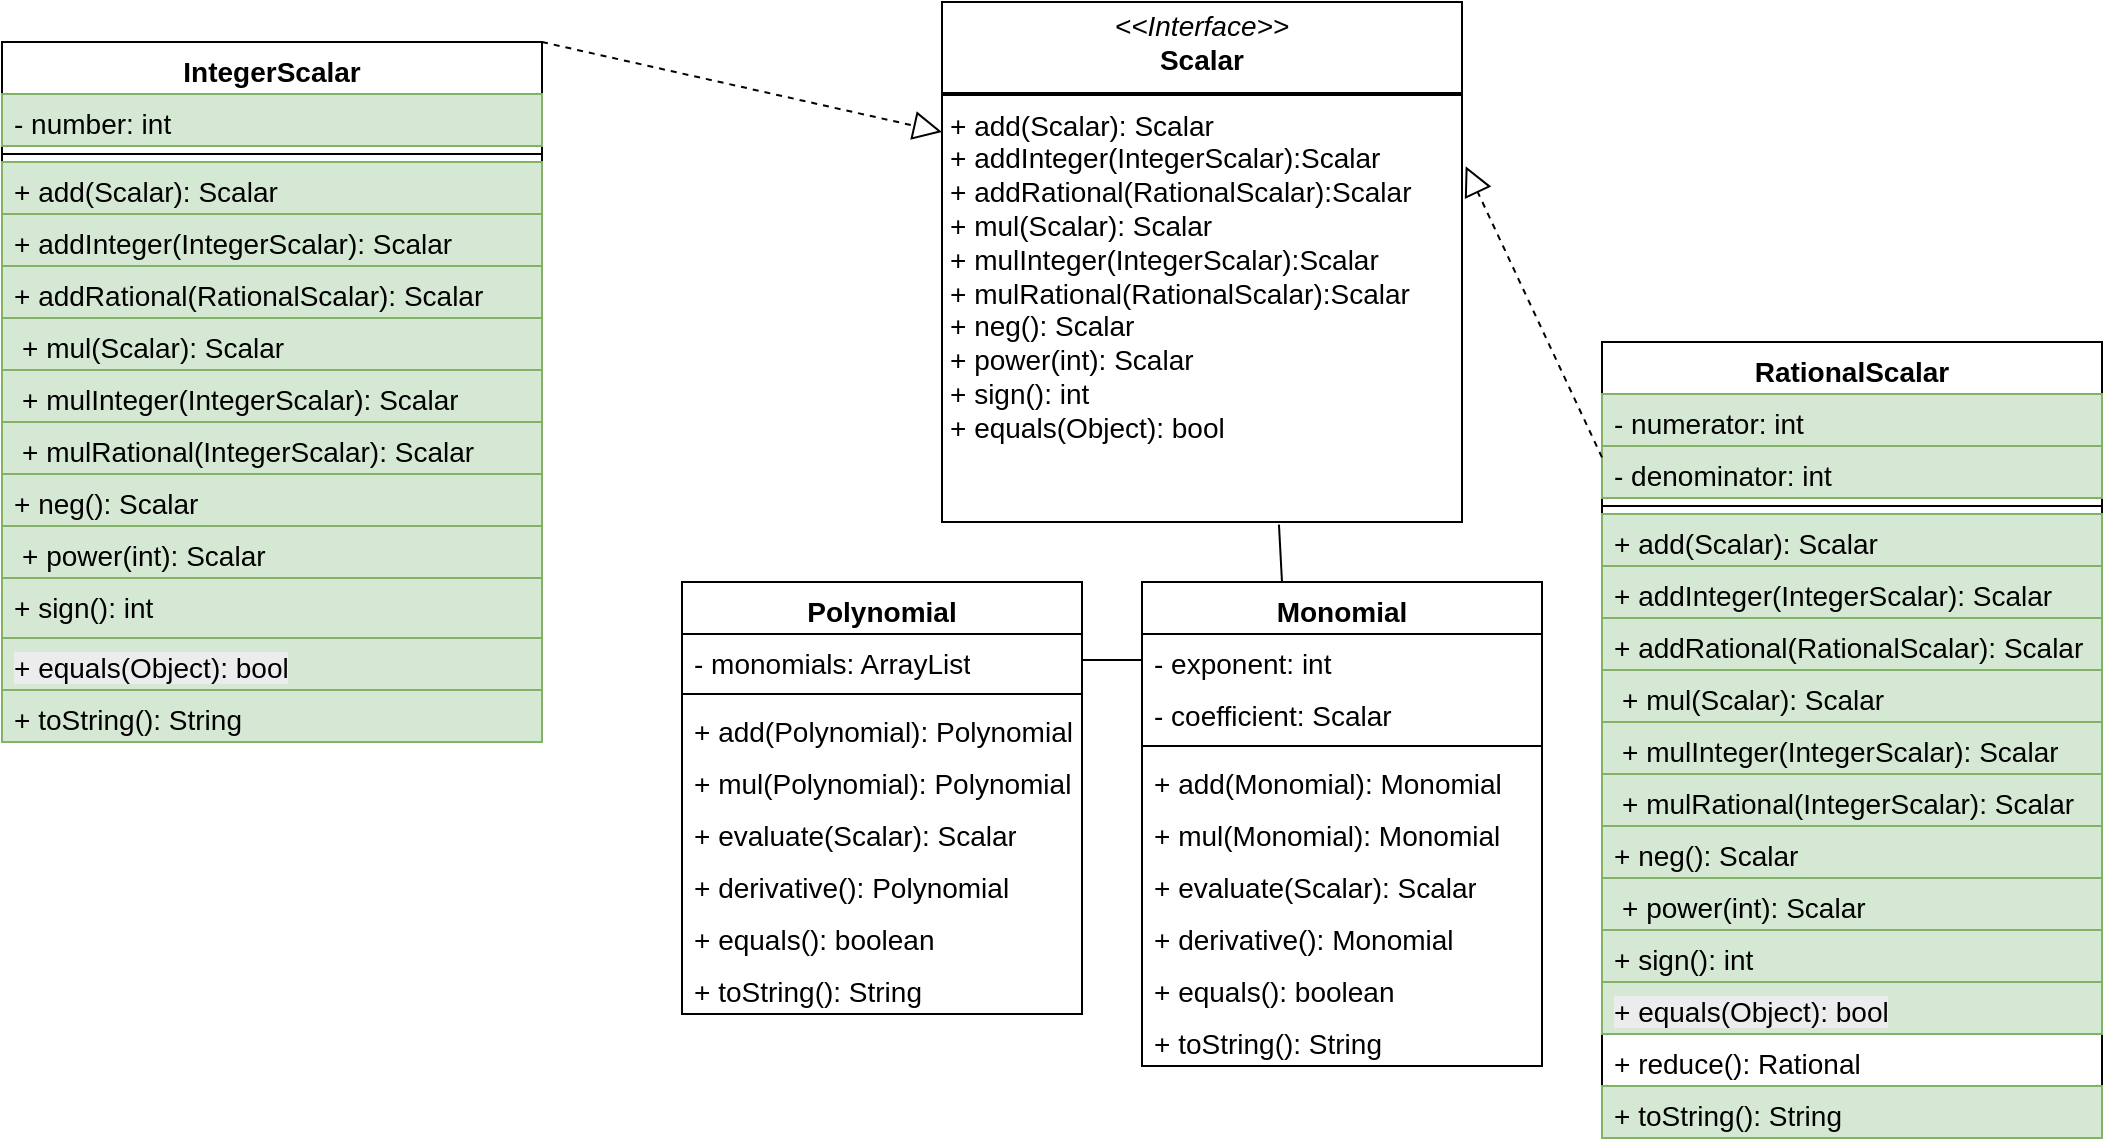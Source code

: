 <mxfile version="26.2.12">
  <diagram name="Page-1" id="jjzDqenpB4wy_xh7l3lC">
    <mxGraphModel dx="1087" dy="796" grid="1" gridSize="10" guides="1" tooltips="1" connect="1" arrows="1" fold="1" page="1" pageScale="1" pageWidth="4000" pageHeight="4000" math="0" shadow="0">
      <root>
        <mxCell id="0" />
        <mxCell id="1" parent="0" />
        <mxCell id="mpg2LEnSXrtHUy58o5c5-1" value="Polynomial" style="swimlane;fontStyle=1;align=center;verticalAlign=top;childLayout=stackLayout;horizontal=1;startSize=26;horizontalStack=0;resizeParent=1;resizeParentMax=0;resizeLast=0;collapsible=1;marginBottom=0;whiteSpace=wrap;html=1;fontSize=14;" parent="1" vertex="1">
          <mxGeometry x="420" y="560" width="200" height="216" as="geometry" />
        </mxCell>
        <mxCell id="mpg2LEnSXrtHUy58o5c5-2" value="- monomials: ArrayList" style="text;strokeColor=none;fillColor=none;align=left;verticalAlign=top;spacingLeft=4;spacingRight=4;overflow=hidden;rotatable=0;points=[[0,0.5],[1,0.5]];portConstraint=eastwest;whiteSpace=wrap;html=1;fontSize=14;" parent="mpg2LEnSXrtHUy58o5c5-1" vertex="1">
          <mxGeometry y="26" width="200" height="26" as="geometry" />
        </mxCell>
        <mxCell id="mpg2LEnSXrtHUy58o5c5-3" value="" style="line;strokeWidth=1;fillColor=none;align=left;verticalAlign=middle;spacingTop=-1;spacingLeft=3;spacingRight=3;rotatable=0;labelPosition=right;points=[];portConstraint=eastwest;strokeColor=inherit;" parent="mpg2LEnSXrtHUy58o5c5-1" vertex="1">
          <mxGeometry y="52" width="200" height="8" as="geometry" />
        </mxCell>
        <mxCell id="mpg2LEnSXrtHUy58o5c5-4" value="+ add(Polynomial): Polynomial" style="text;strokeColor=none;fillColor=none;align=left;verticalAlign=top;spacingLeft=4;spacingRight=4;overflow=hidden;rotatable=0;points=[[0,0.5],[1,0.5]];portConstraint=eastwest;whiteSpace=wrap;html=1;fontSize=14;" parent="mpg2LEnSXrtHUy58o5c5-1" vertex="1">
          <mxGeometry y="60" width="200" height="26" as="geometry" />
        </mxCell>
        <mxCell id="mpg2LEnSXrtHUy58o5c5-20" value="+ mul(Polynomial): Polynomial" style="text;strokeColor=none;fillColor=none;align=left;verticalAlign=top;spacingLeft=4;spacingRight=4;overflow=hidden;rotatable=0;points=[[0,0.5],[1,0.5]];portConstraint=eastwest;whiteSpace=wrap;html=1;fontSize=14;" parent="mpg2LEnSXrtHUy58o5c5-1" vertex="1">
          <mxGeometry y="86" width="200" height="26" as="geometry" />
        </mxCell>
        <mxCell id="mpg2LEnSXrtHUy58o5c5-21" value="+ evaluate(Scalar): Scalar" style="text;strokeColor=none;fillColor=none;align=left;verticalAlign=top;spacingLeft=4;spacingRight=4;overflow=hidden;rotatable=0;points=[[0,0.5],[1,0.5]];portConstraint=eastwest;whiteSpace=wrap;html=1;fontSize=14;" parent="mpg2LEnSXrtHUy58o5c5-1" vertex="1">
          <mxGeometry y="112" width="200" height="26" as="geometry" />
        </mxCell>
        <mxCell id="mpg2LEnSXrtHUy58o5c5-22" value="+ derivative(): Polynomial" style="text;strokeColor=none;fillColor=none;align=left;verticalAlign=top;spacingLeft=4;spacingRight=4;overflow=hidden;rotatable=0;points=[[0,0.5],[1,0.5]];portConstraint=eastwest;whiteSpace=wrap;html=1;fontSize=14;" parent="mpg2LEnSXrtHUy58o5c5-1" vertex="1">
          <mxGeometry y="138" width="200" height="26" as="geometry" />
        </mxCell>
        <mxCell id="mpg2LEnSXrtHUy58o5c5-23" value="+ equals(): boolean" style="text;strokeColor=none;fillColor=none;align=left;verticalAlign=top;spacingLeft=4;spacingRight=4;overflow=hidden;rotatable=0;points=[[0,0.5],[1,0.5]];portConstraint=eastwest;whiteSpace=wrap;html=1;fontSize=14;" parent="mpg2LEnSXrtHUy58o5c5-1" vertex="1">
          <mxGeometry y="164" width="200" height="26" as="geometry" />
        </mxCell>
        <mxCell id="mpg2LEnSXrtHUy58o5c5-24" value="+ toString(): String" style="text;strokeColor=none;fillColor=none;align=left;verticalAlign=top;spacingLeft=4;spacingRight=4;overflow=hidden;rotatable=0;points=[[0,0.5],[1,0.5]];portConstraint=eastwest;whiteSpace=wrap;html=1;fontSize=14;" parent="mpg2LEnSXrtHUy58o5c5-1" vertex="1">
          <mxGeometry y="190" width="200" height="26" as="geometry" />
        </mxCell>
        <mxCell id="mpg2LEnSXrtHUy58o5c5-5" value="Monomial" style="swimlane;fontStyle=1;align=center;verticalAlign=top;childLayout=stackLayout;horizontal=1;startSize=26;horizontalStack=0;resizeParent=1;resizeParentMax=0;resizeLast=0;collapsible=1;marginBottom=0;whiteSpace=wrap;html=1;fontSize=14;" parent="1" vertex="1">
          <mxGeometry x="650" y="560" width="200" height="242" as="geometry" />
        </mxCell>
        <mxCell id="mpg2LEnSXrtHUy58o5c5-6" value="- exponent: int" style="text;strokeColor=none;fillColor=none;align=left;verticalAlign=top;spacingLeft=4;spacingRight=4;overflow=hidden;rotatable=0;points=[[0,0.5],[1,0.5]];portConstraint=eastwest;whiteSpace=wrap;html=1;fontSize=14;" parent="mpg2LEnSXrtHUy58o5c5-5" vertex="1">
          <mxGeometry y="26" width="200" height="26" as="geometry" />
        </mxCell>
        <mxCell id="mpg2LEnSXrtHUy58o5c5-25" value="- coefficient: Scalar" style="text;strokeColor=none;fillColor=none;align=left;verticalAlign=top;spacingLeft=4;spacingRight=4;overflow=hidden;rotatable=0;points=[[0,0.5],[1,0.5]];portConstraint=eastwest;whiteSpace=wrap;html=1;fontSize=14;" parent="mpg2LEnSXrtHUy58o5c5-5" vertex="1">
          <mxGeometry y="52" width="200" height="26" as="geometry" />
        </mxCell>
        <mxCell id="mpg2LEnSXrtHUy58o5c5-7" value="" style="line;strokeWidth=1;fillColor=none;align=left;verticalAlign=middle;spacingTop=-1;spacingLeft=3;spacingRight=3;rotatable=0;labelPosition=right;points=[];portConstraint=eastwest;strokeColor=inherit;" parent="mpg2LEnSXrtHUy58o5c5-5" vertex="1">
          <mxGeometry y="78" width="200" height="8" as="geometry" />
        </mxCell>
        <mxCell id="mpg2LEnSXrtHUy58o5c5-8" value="+ add(Monomial): Monomial" style="text;strokeColor=none;fillColor=none;align=left;verticalAlign=top;spacingLeft=4;spacingRight=4;overflow=hidden;rotatable=0;points=[[0,0.5],[1,0.5]];portConstraint=eastwest;whiteSpace=wrap;html=1;fontSize=14;" parent="mpg2LEnSXrtHUy58o5c5-5" vertex="1">
          <mxGeometry y="86" width="200" height="26" as="geometry" />
        </mxCell>
        <mxCell id="mpg2LEnSXrtHUy58o5c5-26" value="+ mul(Monomial): Monomial" style="text;strokeColor=none;fillColor=none;align=left;verticalAlign=top;spacingLeft=4;spacingRight=4;overflow=hidden;rotatable=0;points=[[0,0.5],[1,0.5]];portConstraint=eastwest;whiteSpace=wrap;html=1;fontSize=14;" parent="mpg2LEnSXrtHUy58o5c5-5" vertex="1">
          <mxGeometry y="112" width="200" height="26" as="geometry" />
        </mxCell>
        <mxCell id="mpg2LEnSXrtHUy58o5c5-27" value="+ evaluate(Scalar): Scalar" style="text;strokeColor=none;fillColor=none;align=left;verticalAlign=top;spacingLeft=4;spacingRight=4;overflow=hidden;rotatable=0;points=[[0,0.5],[1,0.5]];portConstraint=eastwest;whiteSpace=wrap;html=1;fontSize=14;" parent="mpg2LEnSXrtHUy58o5c5-5" vertex="1">
          <mxGeometry y="138" width="200" height="26" as="geometry" />
        </mxCell>
        <mxCell id="mpg2LEnSXrtHUy58o5c5-28" value="+ derivative(): Monomial" style="text;strokeColor=none;fillColor=none;align=left;verticalAlign=top;spacingLeft=4;spacingRight=4;overflow=hidden;rotatable=0;points=[[0,0.5],[1,0.5]];portConstraint=eastwest;whiteSpace=wrap;html=1;fontSize=14;" parent="mpg2LEnSXrtHUy58o5c5-5" vertex="1">
          <mxGeometry y="164" width="200" height="26" as="geometry" />
        </mxCell>
        <mxCell id="mpg2LEnSXrtHUy58o5c5-29" value="+ equals(): boolean" style="text;strokeColor=none;fillColor=none;align=left;verticalAlign=top;spacingLeft=4;spacingRight=4;overflow=hidden;rotatable=0;points=[[0,0.5],[1,0.5]];portConstraint=eastwest;whiteSpace=wrap;html=1;fontSize=14;" parent="mpg2LEnSXrtHUy58o5c5-5" vertex="1">
          <mxGeometry y="190" width="200" height="26" as="geometry" />
        </mxCell>
        <mxCell id="mpg2LEnSXrtHUy58o5c5-30" value="+ toString(): String" style="text;strokeColor=none;fillColor=none;align=left;verticalAlign=top;spacingLeft=4;spacingRight=4;overflow=hidden;rotatable=0;points=[[0,0.5],[1,0.5]];portConstraint=eastwest;whiteSpace=wrap;html=1;fontSize=14;" parent="mpg2LEnSXrtHUy58o5c5-5" vertex="1">
          <mxGeometry y="216" width="200" height="26" as="geometry" />
        </mxCell>
        <mxCell id="mpg2LEnSXrtHUy58o5c5-13" value="IntegerScalar" style="swimlane;fontStyle=1;align=center;verticalAlign=top;childLayout=stackLayout;horizontal=1;startSize=26;horizontalStack=0;resizeParent=1;resizeParentMax=0;resizeLast=0;collapsible=1;marginBottom=0;whiteSpace=wrap;html=1;fontSize=14;" parent="1" vertex="1">
          <mxGeometry x="80" y="290" width="270" height="350" as="geometry" />
        </mxCell>
        <mxCell id="mpg2LEnSXrtHUy58o5c5-14" value="- number: int" style="text;strokeColor=#82b366;fillColor=#d5e8d4;align=left;verticalAlign=top;spacingLeft=4;spacingRight=4;overflow=hidden;rotatable=0;points=[[0,0.5],[1,0.5]];portConstraint=eastwest;whiteSpace=wrap;html=1;fontSize=14;" parent="mpg2LEnSXrtHUy58o5c5-13" vertex="1">
          <mxGeometry y="26" width="270" height="26" as="geometry" />
        </mxCell>
        <mxCell id="mpg2LEnSXrtHUy58o5c5-15" value="" style="line;strokeWidth=1;fillColor=none;align=left;verticalAlign=middle;spacingTop=-1;spacingLeft=3;spacingRight=3;rotatable=0;labelPosition=right;points=[];portConstraint=eastwest;strokeColor=inherit;" parent="mpg2LEnSXrtHUy58o5c5-13" vertex="1">
          <mxGeometry y="52" width="270" height="8" as="geometry" />
        </mxCell>
        <mxCell id="mpg2LEnSXrtHUy58o5c5-16" value="&lt;span&gt;+ add(Scalar): Scalar&lt;/span&gt;" style="text;strokeColor=#82b366;fillColor=#d5e8d4;align=left;verticalAlign=top;spacingLeft=4;spacingRight=4;overflow=hidden;rotatable=0;points=[[0,0.5],[1,0.5]];portConstraint=eastwest;whiteSpace=wrap;html=1;fontSize=14;" parent="mpg2LEnSXrtHUy58o5c5-13" vertex="1">
          <mxGeometry y="60" width="270" height="26" as="geometry" />
        </mxCell>
        <mxCell id="zRy-N-xJ3WwXSASFj-G--4" value="&lt;span&gt;+ addInteger(IntegerScalar): Scalar&lt;/span&gt;" style="text;strokeColor=#82b366;fillColor=#d5e8d4;align=left;verticalAlign=top;spacingLeft=4;spacingRight=4;overflow=hidden;rotatable=0;points=[[0,0.5],[1,0.5]];portConstraint=eastwest;whiteSpace=wrap;html=1;fontSize=14;" vertex="1" parent="mpg2LEnSXrtHUy58o5c5-13">
          <mxGeometry y="86" width="270" height="26" as="geometry" />
        </mxCell>
        <mxCell id="zRy-N-xJ3WwXSASFj-G--3" value="&lt;span&gt;+ addRational(RationalScalar): Scalar&lt;/span&gt;" style="text;strokeColor=#82b366;fillColor=#d5e8d4;align=left;verticalAlign=top;spacingLeft=4;spacingRight=4;overflow=hidden;rotatable=0;points=[[0,0.5],[1,0.5]];portConstraint=eastwest;whiteSpace=wrap;html=1;fontSize=14;" vertex="1" parent="mpg2LEnSXrtHUy58o5c5-13">
          <mxGeometry y="112" width="270" height="26" as="geometry" />
        </mxCell>
        <mxCell id="mpg2LEnSXrtHUy58o5c5-61" value="&lt;p style=&quot;margin: 0px 0px 0px 4px;&quot;&gt;+ mul(Scalar): Scalar&lt;/p&gt;&lt;div&gt;&lt;br&gt;&lt;/div&gt;" style="text;strokeColor=#82b366;fillColor=#d5e8d4;align=left;verticalAlign=top;spacingLeft=4;spacingRight=4;overflow=hidden;rotatable=0;points=[[0,0.5],[1,0.5]];portConstraint=eastwest;whiteSpace=wrap;html=1;fontSize=14;" parent="mpg2LEnSXrtHUy58o5c5-13" vertex="1">
          <mxGeometry y="138" width="270" height="26" as="geometry" />
        </mxCell>
        <mxCell id="zRy-N-xJ3WwXSASFj-G--9" value="&lt;p style=&quot;margin: 0px 0px 0px 4px;&quot;&gt;+ mulInteger(IntegerScalar): Scalar&lt;/p&gt;" style="text;strokeColor=#82b366;fillColor=#d5e8d4;align=left;verticalAlign=top;spacingLeft=4;spacingRight=4;overflow=hidden;rotatable=0;points=[[0,0.5],[1,0.5]];portConstraint=eastwest;whiteSpace=wrap;html=1;fontSize=14;" vertex="1" parent="mpg2LEnSXrtHUy58o5c5-13">
          <mxGeometry y="164" width="270" height="26" as="geometry" />
        </mxCell>
        <mxCell id="zRy-N-xJ3WwXSASFj-G--8" value="&lt;p style=&quot;margin: 0px 0px 0px 4px;&quot;&gt;+ mulRational(IntegerScalar): Scalar&lt;/p&gt;" style="text;strokeColor=#82b366;fillColor=#d5e8d4;align=left;verticalAlign=top;spacingLeft=4;spacingRight=4;overflow=hidden;rotatable=0;points=[[0,0.5],[1,0.5]];portConstraint=eastwest;whiteSpace=wrap;html=1;fontSize=14;" vertex="1" parent="mpg2LEnSXrtHUy58o5c5-13">
          <mxGeometry y="190" width="270" height="26" as="geometry" />
        </mxCell>
        <mxCell id="mpg2LEnSXrtHUy58o5c5-60" value="&lt;span&gt;+ neg(): Scalar&lt;/span&gt;" style="text;strokeColor=#82b366;fillColor=#d5e8d4;align=left;verticalAlign=top;spacingLeft=4;spacingRight=4;overflow=hidden;rotatable=0;points=[[0,0.5],[1,0.5]];portConstraint=eastwest;whiteSpace=wrap;html=1;fontSize=14;" parent="mpg2LEnSXrtHUy58o5c5-13" vertex="1">
          <mxGeometry y="216" width="270" height="26" as="geometry" />
        </mxCell>
        <mxCell id="mpg2LEnSXrtHUy58o5c5-59" value="&lt;p style=&quot;margin: 0px 0px 0px 4px;&quot;&gt;+ power(int): Scalar&lt;/p&gt;&lt;div&gt;&lt;br&gt;&lt;/div&gt;" style="text;strokeColor=#82b366;fillColor=#d5e8d4;align=left;verticalAlign=top;spacingLeft=4;spacingRight=4;overflow=hidden;rotatable=0;points=[[0,0.5],[1,0.5]];portConstraint=eastwest;whiteSpace=wrap;html=1;fontSize=14;" parent="mpg2LEnSXrtHUy58o5c5-13" vertex="1">
          <mxGeometry y="242" width="270" height="26" as="geometry" />
        </mxCell>
        <mxCell id="mpg2LEnSXrtHUy58o5c5-58" value="&lt;span&gt;+ sign(): int&lt;/span&gt;" style="text;strokeColor=#82b366;fillColor=#d5e8d4;align=left;verticalAlign=top;spacingLeft=4;spacingRight=4;overflow=hidden;rotatable=0;points=[[0,0.5],[1,0.5]];portConstraint=eastwest;whiteSpace=wrap;html=1;fontSize=14;" parent="mpg2LEnSXrtHUy58o5c5-13" vertex="1">
          <mxGeometry y="268" width="270" height="30" as="geometry" />
        </mxCell>
        <mxCell id="mpg2LEnSXrtHUy58o5c5-57" value="&lt;span style=&quot;color: rgb(0, 0, 0); font-family: Helvetica; font-style: normal; font-variant-ligatures: normal; font-variant-caps: normal; font-weight: 400; letter-spacing: normal; orphans: 2; text-align: left; text-indent: 0px; text-transform: none; widows: 2; word-spacing: 0px; -webkit-text-stroke-width: 0px; white-space: normal; background-color: rgb(236, 236, 236); text-decoration-thickness: initial; text-decoration-style: initial; text-decoration-color: initial; float: none; display: inline !important;&quot;&gt;+ equals(Object): bool&lt;/span&gt;" style="text;strokeColor=#82b366;fillColor=#d5e8d4;align=left;verticalAlign=top;spacingLeft=4;spacingRight=4;overflow=hidden;rotatable=0;points=[[0,0.5],[1,0.5]];portConstraint=eastwest;whiteSpace=wrap;html=1;fontSize=14;" parent="mpg2LEnSXrtHUy58o5c5-13" vertex="1">
          <mxGeometry y="298" width="270" height="26" as="geometry" />
        </mxCell>
        <mxCell id="mpg2LEnSXrtHUy58o5c5-56" value="+ toString(): String" style="text;strokeColor=#82b366;fillColor=#d5e8d4;align=left;verticalAlign=top;spacingLeft=4;spacingRight=4;overflow=hidden;rotatable=0;points=[[0,0.5],[1,0.5]];portConstraint=eastwest;whiteSpace=wrap;html=1;fontSize=14;" parent="mpg2LEnSXrtHUy58o5c5-13" vertex="1">
          <mxGeometry y="324" width="270" height="26" as="geometry" />
        </mxCell>
        <mxCell id="mpg2LEnSXrtHUy58o5c5-18" value="&lt;p style=&quot;margin:0px;margin-top:4px;text-align:center;&quot;&gt;&lt;i&gt;&amp;lt;&amp;lt;Interface&amp;gt;&amp;gt;&lt;/i&gt;&lt;br&gt;&lt;b&gt;Scalar&lt;/b&gt;&lt;/p&gt;&lt;hr style=&quot;border-style:solid;&quot;&gt;&lt;p style=&quot;margin:0px;margin-left:4px;&quot;&gt;&lt;/p&gt;&lt;p style=&quot;margin:0px;margin-left:4px;&quot;&gt;+ add(Scalar): Scalar&lt;/p&gt;&lt;p style=&quot;margin:0px;margin-left:4px;&quot;&gt;+ addInteger(IntegerScalar):Scalar&lt;/p&gt;&lt;p style=&quot;margin:0px;margin-left:4px;&quot;&gt;+ addRational(RationalScalar):Scalar&lt;br&gt;+ mul(Scalar): Scalar&lt;/p&gt;&lt;p style=&quot;margin: 0px 0px 0px 4px;&quot;&gt;+ mulInteger(IntegerScalar):Scalar&lt;/p&gt;&lt;p style=&quot;margin: 0px 0px 0px 4px;&quot;&gt;+&lt;span style=&quot;background-color: transparent; color: light-dark(rgb(0, 0, 0), rgb(255, 255, 255));&quot;&gt;&amp;nbsp;mulRational(RationalScalar):Scalar&lt;/span&gt;&lt;/p&gt;&lt;p style=&quot;margin:0px;margin-left:4px;&quot;&gt;+ neg(): Scalar&lt;br&gt;+ power(int): Scalar&lt;/p&gt;&lt;p style=&quot;margin:0px;margin-left:4px;&quot;&gt;+ sign(): int&lt;br&gt;+ equals(Object): bool&lt;/p&gt;" style="verticalAlign=top;align=left;overflow=fill;html=1;whiteSpace=wrap;fontSize=14;" parent="1" vertex="1">
          <mxGeometry x="550" y="270" width="260" height="260" as="geometry" />
        </mxCell>
        <mxCell id="mpg2LEnSXrtHUy58o5c5-35" value="RationalScalar" style="swimlane;fontStyle=1;align=center;verticalAlign=top;childLayout=stackLayout;horizontal=1;startSize=26;horizontalStack=0;resizeParent=1;resizeParentMax=0;resizeLast=0;collapsible=1;marginBottom=0;whiteSpace=wrap;html=1;fontSize=14;" parent="1" vertex="1">
          <mxGeometry x="880" y="440" width="250" height="398" as="geometry" />
        </mxCell>
        <mxCell id="mpg2LEnSXrtHUy58o5c5-36" value="- numerator: int" style="text;strokeColor=#82b366;fillColor=#d5e8d4;align=left;verticalAlign=top;spacingLeft=4;spacingRight=4;overflow=hidden;rotatable=0;points=[[0,0.5],[1,0.5]];portConstraint=eastwest;whiteSpace=wrap;html=1;fontSize=14;" parent="mpg2LEnSXrtHUy58o5c5-35" vertex="1">
          <mxGeometry y="26" width="250" height="26" as="geometry" />
        </mxCell>
        <mxCell id="mpg2LEnSXrtHUy58o5c5-39" value="- denominator: int" style="text;strokeColor=#82b366;fillColor=#d5e8d4;align=left;verticalAlign=top;spacingLeft=4;spacingRight=4;overflow=hidden;rotatable=0;points=[[0,0.5],[1,0.5]];portConstraint=eastwest;whiteSpace=wrap;html=1;fontSize=14;" parent="mpg2LEnSXrtHUy58o5c5-35" vertex="1">
          <mxGeometry y="52" width="250" height="26" as="geometry" />
        </mxCell>
        <mxCell id="mpg2LEnSXrtHUy58o5c5-37" value="" style="line;strokeWidth=1;fillColor=none;align=left;verticalAlign=middle;spacingTop=-1;spacingLeft=3;spacingRight=3;rotatable=0;labelPosition=right;points=[];portConstraint=eastwest;strokeColor=inherit;" parent="mpg2LEnSXrtHUy58o5c5-35" vertex="1">
          <mxGeometry y="78" width="250" height="8" as="geometry" />
        </mxCell>
        <mxCell id="mpg2LEnSXrtHUy58o5c5-38" value="&lt;span&gt;+ add(Scalar): Scalar&lt;/span&gt;" style="text;strokeColor=#82b366;fillColor=#d5e8d4;align=left;verticalAlign=top;spacingLeft=4;spacingRight=4;overflow=hidden;rotatable=0;points=[[0,0.5],[1,0.5]];portConstraint=eastwest;whiteSpace=wrap;html=1;fontSize=14;" parent="mpg2LEnSXrtHUy58o5c5-35" vertex="1">
          <mxGeometry y="86" width="250" height="26" as="geometry" />
        </mxCell>
        <mxCell id="zRy-N-xJ3WwXSASFj-G--14" value="+ addInteger(IntegerScalar): Scalar" style="text;strokeColor=#82b366;fillColor=#d5e8d4;align=left;verticalAlign=top;spacingLeft=4;spacingRight=4;overflow=hidden;rotatable=0;points=[[0,0.5],[1,0.5]];portConstraint=eastwest;whiteSpace=wrap;html=1;fontSize=14;" vertex="1" parent="mpg2LEnSXrtHUy58o5c5-35">
          <mxGeometry y="112" width="250" height="26" as="geometry" />
        </mxCell>
        <mxCell id="zRy-N-xJ3WwXSASFj-G--17" value="+ addRational(RationalScalar): Scalar" style="text;strokeColor=#82b366;fillColor=#d5e8d4;align=left;verticalAlign=top;spacingLeft=4;spacingRight=4;overflow=hidden;rotatable=0;points=[[0,0.5],[1,0.5]];portConstraint=eastwest;whiteSpace=wrap;html=1;fontSize=14;" vertex="1" parent="mpg2LEnSXrtHUy58o5c5-35">
          <mxGeometry y="138" width="250" height="26" as="geometry" />
        </mxCell>
        <mxCell id="mpg2LEnSXrtHUy58o5c5-55" value="&lt;p style=&quot;margin: 0px 0px 0px 4px;&quot;&gt;+ mul(Scalar): Scalar&lt;/p&gt;&lt;div&gt;&lt;br&gt;&lt;/div&gt;" style="text;strokeColor=#82b366;fillColor=#d5e8d4;align=left;verticalAlign=top;spacingLeft=4;spacingRight=4;overflow=hidden;rotatable=0;points=[[0,0.5],[1,0.5]];portConstraint=eastwest;whiteSpace=wrap;html=1;fontSize=14;" parent="mpg2LEnSXrtHUy58o5c5-35" vertex="1">
          <mxGeometry y="164" width="250" height="26" as="geometry" />
        </mxCell>
        <mxCell id="zRy-N-xJ3WwXSASFj-G--15" value="&lt;p style=&quot;margin: 0px 0px 0px 4px;&quot;&gt;+ mulInteger(IntegerScalar): Scalar&lt;/p&gt;" style="text;strokeColor=#82b366;fillColor=#d5e8d4;align=left;verticalAlign=top;spacingLeft=4;spacingRight=4;overflow=hidden;rotatable=0;points=[[0,0.5],[1,0.5]];portConstraint=eastwest;whiteSpace=wrap;html=1;fontSize=14;" vertex="1" parent="mpg2LEnSXrtHUy58o5c5-35">
          <mxGeometry y="190" width="250" height="26" as="geometry" />
        </mxCell>
        <mxCell id="zRy-N-xJ3WwXSASFj-G--16" value="&lt;p style=&quot;margin: 0px 0px 0px 4px;&quot;&gt;+ mulRational(IntegerScalar): Scalar&lt;/p&gt;" style="text;strokeColor=#82b366;fillColor=#d5e8d4;align=left;verticalAlign=top;spacingLeft=4;spacingRight=4;overflow=hidden;rotatable=0;points=[[0,0.5],[1,0.5]];portConstraint=eastwest;whiteSpace=wrap;html=1;fontSize=14;" vertex="1" parent="mpg2LEnSXrtHUy58o5c5-35">
          <mxGeometry y="216" width="250" height="26" as="geometry" />
        </mxCell>
        <mxCell id="mpg2LEnSXrtHUy58o5c5-54" value="&lt;span&gt;+ neg(): Scalar&lt;/span&gt;" style="text;strokeColor=#82b366;fillColor=#d5e8d4;align=left;verticalAlign=top;spacingLeft=4;spacingRight=4;overflow=hidden;rotatable=0;points=[[0,0.5],[1,0.5]];portConstraint=eastwest;whiteSpace=wrap;html=1;fontSize=14;" parent="mpg2LEnSXrtHUy58o5c5-35" vertex="1">
          <mxGeometry y="242" width="250" height="26" as="geometry" />
        </mxCell>
        <mxCell id="mpg2LEnSXrtHUy58o5c5-53" value="&lt;p style=&quot;margin: 0px 0px 0px 4px;&quot;&gt;+ power(int): Scalar&lt;/p&gt;&lt;div&gt;&lt;br&gt;&lt;/div&gt;" style="text;strokeColor=#82b366;fillColor=#d5e8d4;align=left;verticalAlign=top;spacingLeft=4;spacingRight=4;overflow=hidden;rotatable=0;points=[[0,0.5],[1,0.5]];portConstraint=eastwest;whiteSpace=wrap;html=1;fontSize=14;" parent="mpg2LEnSXrtHUy58o5c5-35" vertex="1">
          <mxGeometry y="268" width="250" height="26" as="geometry" />
        </mxCell>
        <mxCell id="mpg2LEnSXrtHUy58o5c5-52" value="&lt;span&gt;+ sign(): int&lt;/span&gt;" style="text;strokeColor=#82b366;fillColor=#d5e8d4;align=left;verticalAlign=top;spacingLeft=4;spacingRight=4;overflow=hidden;rotatable=0;points=[[0,0.5],[1,0.5]];portConstraint=eastwest;whiteSpace=wrap;html=1;fontSize=14;" parent="mpg2LEnSXrtHUy58o5c5-35" vertex="1">
          <mxGeometry y="294" width="250" height="26" as="geometry" />
        </mxCell>
        <mxCell id="mpg2LEnSXrtHUy58o5c5-51" value="&lt;span style=&quot;color: rgb(0, 0, 0); font-family: Helvetica; font-style: normal; font-variant-ligatures: normal; font-variant-caps: normal; font-weight: 400; letter-spacing: normal; orphans: 2; text-align: left; text-indent: 0px; text-transform: none; widows: 2; word-spacing: 0px; -webkit-text-stroke-width: 0px; white-space: normal; background-color: rgb(236, 236, 236); text-decoration-thickness: initial; text-decoration-style: initial; text-decoration-color: initial; float: none; display: inline !important;&quot;&gt;+ equals(Object): bool&lt;/span&gt;" style="text;strokeColor=#82b366;fillColor=#d5e8d4;align=left;verticalAlign=top;spacingLeft=4;spacingRight=4;overflow=hidden;rotatable=0;points=[[0,0.5],[1,0.5]];portConstraint=eastwest;whiteSpace=wrap;html=1;fontSize=14;" parent="mpg2LEnSXrtHUy58o5c5-35" vertex="1">
          <mxGeometry y="320" width="250" height="26" as="geometry" />
        </mxCell>
        <mxCell id="mpg2LEnSXrtHUy58o5c5-50" value="+ reduce(): Rational" style="text;strokeColor=none;fillColor=none;align=left;verticalAlign=top;spacingLeft=4;spacingRight=4;overflow=hidden;rotatable=0;points=[[0,0.5],[1,0.5]];portConstraint=eastwest;whiteSpace=wrap;html=1;fontSize=14;" parent="mpg2LEnSXrtHUy58o5c5-35" vertex="1">
          <mxGeometry y="346" width="250" height="26" as="geometry" />
        </mxCell>
        <mxCell id="mpg2LEnSXrtHUy58o5c5-40" value="+ toString(): String" style="text;strokeColor=#82b366;fillColor=#d5e8d4;align=left;verticalAlign=top;spacingLeft=4;spacingRight=4;overflow=hidden;rotatable=0;points=[[0,0.5],[1,0.5]];portConstraint=eastwest;whiteSpace=wrap;html=1;fontSize=14;" parent="mpg2LEnSXrtHUy58o5c5-35" vertex="1">
          <mxGeometry y="372" width="250" height="26" as="geometry" />
        </mxCell>
        <mxCell id="mpg2LEnSXrtHUy58o5c5-41" value="" style="endArrow=block;dashed=1;endFill=0;endSize=12;html=1;rounded=0;entryX=0;entryY=0.25;entryDx=0;entryDy=0;exitX=1;exitY=0;exitDx=0;exitDy=0;" parent="1" source="mpg2LEnSXrtHUy58o5c5-13" target="mpg2LEnSXrtHUy58o5c5-18" edge="1">
          <mxGeometry width="160" relative="1" as="geometry">
            <mxPoint x="500" y="470" as="sourcePoint" />
            <mxPoint x="660" y="470" as="targetPoint" />
          </mxGeometry>
        </mxCell>
        <mxCell id="mpg2LEnSXrtHUy58o5c5-42" value="" style="endArrow=block;dashed=1;endFill=0;endSize=12;html=1;rounded=0;exitX=0;exitY=0.145;exitDx=0;exitDy=0;exitPerimeter=0;entryX=1.007;entryY=0.316;entryDx=0;entryDy=0;entryPerimeter=0;" parent="1" source="mpg2LEnSXrtHUy58o5c5-35" target="mpg2LEnSXrtHUy58o5c5-18" edge="1">
          <mxGeometry width="160" relative="1" as="geometry">
            <mxPoint x="640" y="570" as="sourcePoint" />
            <mxPoint x="800" y="570" as="targetPoint" />
          </mxGeometry>
        </mxCell>
        <mxCell id="zRy-N-xJ3WwXSASFj-G--22" value="" style="endArrow=none;html=1;rounded=0;fontSize=12;startSize=8;endSize=8;curved=1;entryX=0.648;entryY=1.005;entryDx=0;entryDy=0;entryPerimeter=0;" edge="1" parent="1" target="mpg2LEnSXrtHUy58o5c5-18">
          <mxGeometry width="50" height="50" relative="1" as="geometry">
            <mxPoint x="720" y="560" as="sourcePoint" />
            <mxPoint x="770" y="510" as="targetPoint" />
          </mxGeometry>
        </mxCell>
        <mxCell id="zRy-N-xJ3WwXSASFj-G--24" value="" style="endArrow=none;html=1;rounded=0;fontSize=12;startSize=8;endSize=8;curved=1;entryX=0;entryY=0.5;entryDx=0;entryDy=0;exitX=1;exitY=0.5;exitDx=0;exitDy=0;" edge="1" parent="1" source="mpg2LEnSXrtHUy58o5c5-2" target="mpg2LEnSXrtHUy58o5c5-6">
          <mxGeometry width="50" height="50" relative="1" as="geometry">
            <mxPoint x="600" y="550" as="sourcePoint" />
            <mxPoint x="650" y="500" as="targetPoint" />
          </mxGeometry>
        </mxCell>
      </root>
    </mxGraphModel>
  </diagram>
</mxfile>
